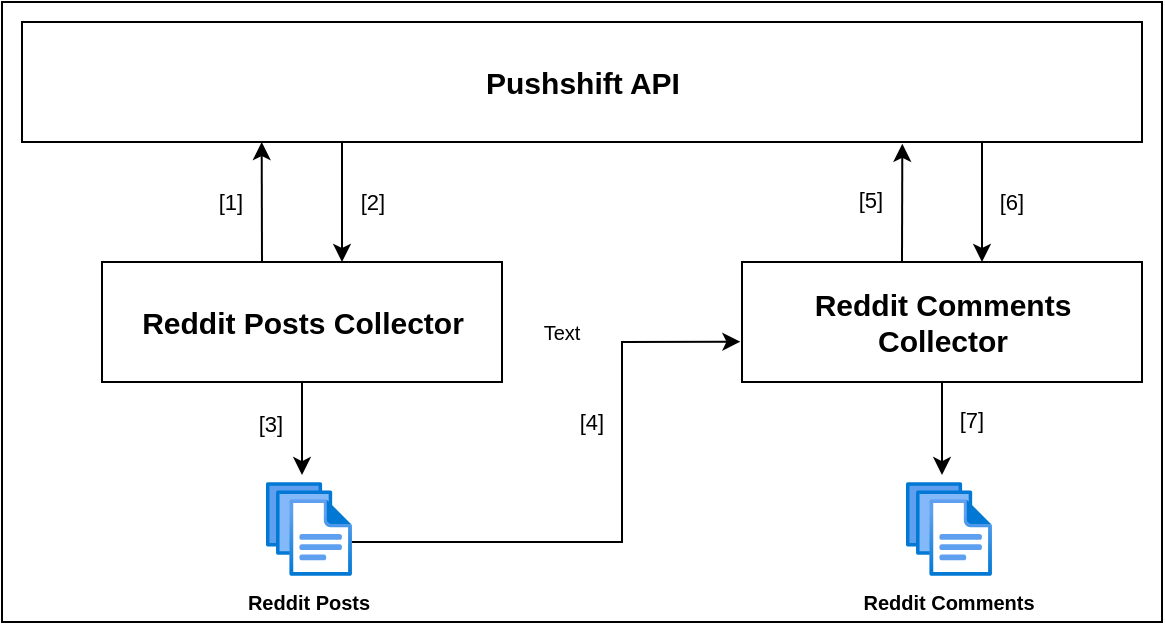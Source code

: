 <mxfile version="18.1.1" type="github">
  <diagram id="g8Mgc51l2yiKj3rpBCFz" name="RedditCommentsCollector">
    <mxGraphModel dx="1123" dy="734" grid="1" gridSize="10" guides="1" tooltips="1" connect="1" arrows="1" fold="1" page="1" pageScale="1" pageWidth="850" pageHeight="1100" math="0" shadow="0">
      <root>
        <mxCell id="0" />
        <mxCell id="1" parent="0" />
        <mxCell id="FITu-vzMBJ0CVhgXV3UP-43" value="" style="rounded=0;whiteSpace=wrap;html=1;fontSize=10;" vertex="1" parent="1">
          <mxGeometry x="150" y="30" width="580" height="310" as="geometry" />
        </mxCell>
        <mxCell id="FITu-vzMBJ0CVhgXV3UP-1" value="" style="rounded=0;whiteSpace=wrap;html=1;" vertex="1" parent="1">
          <mxGeometry x="160" y="40" width="560" height="60" as="geometry" />
        </mxCell>
        <mxCell id="FITu-vzMBJ0CVhgXV3UP-2" value="Pushshift API" style="text;html=1;strokeColor=none;fillColor=none;align=center;verticalAlign=middle;whiteSpace=wrap;rounded=0;fontStyle=1;fontSize=15;" vertex="1" parent="1">
          <mxGeometry x="377.5" y="55" width="125" height="30" as="geometry" />
        </mxCell>
        <mxCell id="FITu-vzMBJ0CVhgXV3UP-5" value="" style="group" vertex="1" connectable="0" parent="1">
          <mxGeometry x="200" y="160" width="200" height="60" as="geometry" />
        </mxCell>
        <mxCell id="FITu-vzMBJ0CVhgXV3UP-3" value="" style="rounded=0;whiteSpace=wrap;html=1;fontSize=15;" vertex="1" parent="FITu-vzMBJ0CVhgXV3UP-5">
          <mxGeometry width="200" height="60" as="geometry" />
        </mxCell>
        <mxCell id="FITu-vzMBJ0CVhgXV3UP-4" value="Reddit Posts Collector" style="text;html=1;strokeColor=none;fillColor=none;align=center;verticalAlign=middle;whiteSpace=wrap;rounded=0;fontSize=15;fontStyle=1" vertex="1" parent="FITu-vzMBJ0CVhgXV3UP-5">
          <mxGeometry x="10.526" y="15" width="178.947" height="30" as="geometry" />
        </mxCell>
        <mxCell id="FITu-vzMBJ0CVhgXV3UP-6" value="" style="group" vertex="1" connectable="0" parent="1">
          <mxGeometry x="520" y="160" width="200" height="60" as="geometry" />
        </mxCell>
        <mxCell id="FITu-vzMBJ0CVhgXV3UP-7" value="" style="rounded=0;whiteSpace=wrap;html=1;fontSize=15;" vertex="1" parent="FITu-vzMBJ0CVhgXV3UP-6">
          <mxGeometry width="200" height="60" as="geometry" />
        </mxCell>
        <mxCell id="FITu-vzMBJ0CVhgXV3UP-8" value="Reddit Comments Collector" style="text;html=1;strokeColor=none;fillColor=none;align=center;verticalAlign=middle;whiteSpace=wrap;rounded=0;fontSize=15;fontStyle=1" vertex="1" parent="FITu-vzMBJ0CVhgXV3UP-6">
          <mxGeometry x="10.526" y="15" width="178.947" height="30" as="geometry" />
        </mxCell>
        <mxCell id="FITu-vzMBJ0CVhgXV3UP-13" value="" style="aspect=fixed;html=1;points=[];align=center;image;fontSize=12;image=img/lib/azure2/general/Files.svg;" vertex="1" parent="1">
          <mxGeometry x="282" y="270" width="42.97" height="47" as="geometry" />
        </mxCell>
        <mxCell id="FITu-vzMBJ0CVhgXV3UP-14" value="" style="endArrow=classic;html=1;rounded=0;fontSize=15;entryX=0.214;entryY=1;entryDx=0;entryDy=0;entryPerimeter=0;exitX=0.4;exitY=-0.008;exitDx=0;exitDy=0;exitPerimeter=0;" edge="1" parent="1" source="FITu-vzMBJ0CVhgXV3UP-3" target="FITu-vzMBJ0CVhgXV3UP-1">
          <mxGeometry width="50" height="50" relative="1" as="geometry">
            <mxPoint x="279" y="160" as="sourcePoint" />
            <mxPoint x="279.08" y="103.5" as="targetPoint" />
          </mxGeometry>
        </mxCell>
        <mxCell id="FITu-vzMBJ0CVhgXV3UP-18" value="" style="endArrow=classic;html=1;rounded=0;fontSize=15;" edge="1" parent="1">
          <mxGeometry width="50" height="50" relative="1" as="geometry">
            <mxPoint x="320" y="100" as="sourcePoint" />
            <mxPoint x="320" y="160" as="targetPoint" />
          </mxGeometry>
        </mxCell>
        <mxCell id="FITu-vzMBJ0CVhgXV3UP-20" value="" style="endArrow=classic;html=1;rounded=0;fontSize=15;entryX=0.419;entryY=-0.074;entryDx=0;entryDy=0;entryPerimeter=0;" edge="1" parent="1" target="FITu-vzMBJ0CVhgXV3UP-13">
          <mxGeometry width="50" height="50" relative="1" as="geometry">
            <mxPoint x="300" y="220" as="sourcePoint" />
            <mxPoint x="300" y="258" as="targetPoint" />
          </mxGeometry>
        </mxCell>
        <mxCell id="FITu-vzMBJ0CVhgXV3UP-21" value="" style="endArrow=classic;html=1;rounded=0;fontSize=15;entryX=-0.004;entryY=0.664;entryDx=0;entryDy=0;entryPerimeter=0;" edge="1" parent="1" target="FITu-vzMBJ0CVhgXV3UP-7">
          <mxGeometry width="50" height="50" relative="1" as="geometry">
            <mxPoint x="324.97" y="300" as="sourcePoint" />
            <mxPoint x="565.97" y="300" as="targetPoint" />
            <Array as="points">
              <mxPoint x="460" y="300" />
              <mxPoint x="460" y="200" />
            </Array>
          </mxGeometry>
        </mxCell>
        <mxCell id="FITu-vzMBJ0CVhgXV3UP-24" value="&lt;b&gt;&lt;font style=&quot;font-size: 10px;&quot;&gt;Reddit Posts&lt;/font&gt;&lt;/b&gt;" style="text;html=1;strokeColor=none;fillColor=none;align=center;verticalAlign=middle;whiteSpace=wrap;rounded=0;fontSize=15;" vertex="1" parent="1">
          <mxGeometry x="250.98" y="313" width="105" height="30" as="geometry" />
        </mxCell>
        <mxCell id="FITu-vzMBJ0CVhgXV3UP-27" value="&lt;span style=&quot;font-size: 11px;&quot;&gt;[1]&lt;/span&gt;" style="text;html=1;strokeColor=none;fillColor=none;align=center;verticalAlign=middle;whiteSpace=wrap;rounded=0;fontSize=15;rotation=0;" vertex="1" parent="1">
          <mxGeometry x="251.98" y="123" width="25" height="10" as="geometry" />
        </mxCell>
        <mxCell id="FITu-vzMBJ0CVhgXV3UP-29" value="&lt;font style=&quot;font-size: 11px;&quot;&gt;[2]&amp;nbsp;&lt;/font&gt;" style="text;html=1;strokeColor=none;fillColor=none;align=center;verticalAlign=middle;whiteSpace=wrap;rounded=0;fontSize=15;rotation=0;" vertex="1" parent="1">
          <mxGeometry x="323" y="123" width="28" height="10" as="geometry" />
        </mxCell>
        <mxCell id="FITu-vzMBJ0CVhgXV3UP-30" value="&lt;span style=&quot;font-size: 11px;&quot;&gt;[3]&lt;/span&gt;" style="text;html=1;strokeColor=none;fillColor=none;align=center;verticalAlign=middle;whiteSpace=wrap;rounded=0;fontSize=15;rotation=0;" vertex="1" parent="1">
          <mxGeometry x="267" y="234" width="35" height="10" as="geometry" />
        </mxCell>
        <mxCell id="FITu-vzMBJ0CVhgXV3UP-31" value="&lt;span style=&quot;font-size: 11px;&quot;&gt;[4]&lt;/span&gt;" style="text;html=1;strokeColor=none;fillColor=none;align=center;verticalAlign=middle;whiteSpace=wrap;rounded=0;fontSize=15;rotation=0;" vertex="1" parent="1">
          <mxGeometry x="434" y="233" width="22" height="10" as="geometry" />
        </mxCell>
        <mxCell id="FITu-vzMBJ0CVhgXV3UP-32" value="&lt;span style=&quot;font-size: 11px;&quot;&gt;[5]&lt;/span&gt;" style="text;html=1;strokeColor=none;fillColor=none;align=center;verticalAlign=middle;whiteSpace=wrap;rounded=0;fontSize=15;rotation=0;" vertex="1" parent="1">
          <mxGeometry x="567" y="122" width="35" height="10" as="geometry" />
        </mxCell>
        <mxCell id="FITu-vzMBJ0CVhgXV3UP-33" value="&lt;span style=&quot;font-size: 11px;&quot;&gt;[6]&lt;/span&gt;" style="text;html=1;strokeColor=none;fillColor=none;align=center;verticalAlign=middle;whiteSpace=wrap;rounded=0;fontSize=15;rotation=0;" vertex="1" parent="1">
          <mxGeometry x="638" y="123" width="34" height="10" as="geometry" />
        </mxCell>
        <mxCell id="FITu-vzMBJ0CVhgXV3UP-34" value="&lt;span style=&quot;font-size: 11px;&quot;&gt;[7]&lt;/span&gt;" style="text;html=1;strokeColor=none;fillColor=none;align=center;verticalAlign=middle;whiteSpace=wrap;rounded=0;fontSize=15;rotation=0;" vertex="1" parent="1">
          <mxGeometry x="625" y="232" width="20" height="10" as="geometry" />
        </mxCell>
        <mxCell id="FITu-vzMBJ0CVhgXV3UP-35" value="" style="endArrow=classic;html=1;rounded=0;fontSize=15;entryX=0.786;entryY=1.015;entryDx=0;entryDy=0;entryPerimeter=0;exitX=0.4;exitY=-0.001;exitDx=0;exitDy=0;exitPerimeter=0;" edge="1" parent="1" source="FITu-vzMBJ0CVhgXV3UP-7" target="FITu-vzMBJ0CVhgXV3UP-1">
          <mxGeometry width="50" height="50" relative="1" as="geometry">
            <mxPoint x="599" y="160" as="sourcePoint" />
            <mxPoint x="599.08" y="101.5" as="targetPoint" />
          </mxGeometry>
        </mxCell>
        <mxCell id="FITu-vzMBJ0CVhgXV3UP-36" value="" style="endArrow=classic;html=1;rounded=0;fontSize=15;" edge="1" parent="1">
          <mxGeometry width="50" height="50" relative="1" as="geometry">
            <mxPoint x="640" y="100" as="sourcePoint" />
            <mxPoint x="640" y="160" as="targetPoint" />
          </mxGeometry>
        </mxCell>
        <mxCell id="FITu-vzMBJ0CVhgXV3UP-37" value="" style="aspect=fixed;html=1;points=[];align=center;image;fontSize=12;image=img/lib/azure2/general/Files.svg;" vertex="1" parent="1">
          <mxGeometry x="602" y="270" width="42.97" height="47" as="geometry" />
        </mxCell>
        <mxCell id="FITu-vzMBJ0CVhgXV3UP-39" value="&lt;b&gt;&lt;font style=&quot;font-size: 10px;&quot;&gt;Reddit Comments&lt;/font&gt;&lt;/b&gt;" style="text;html=1;strokeColor=none;fillColor=none;align=center;verticalAlign=middle;whiteSpace=wrap;rounded=0;fontSize=15;" vertex="1" parent="1">
          <mxGeometry x="570.98" y="313" width="105" height="30" as="geometry" />
        </mxCell>
        <mxCell id="FITu-vzMBJ0CVhgXV3UP-41" value="" style="endArrow=classic;html=1;rounded=0;fontSize=15;entryX=0.419;entryY=-0.074;entryDx=0;entryDy=0;entryPerimeter=0;" edge="1" parent="1">
          <mxGeometry width="50" height="50" relative="1" as="geometry">
            <mxPoint x="620" y="220" as="sourcePoint" />
            <mxPoint x="620.004" y="266.522" as="targetPoint" />
          </mxGeometry>
        </mxCell>
        <mxCell id="FITu-vzMBJ0CVhgXV3UP-44" value="Text" style="text;html=1;strokeColor=none;fillColor=none;align=center;verticalAlign=middle;whiteSpace=wrap;rounded=0;fontSize=10;" vertex="1" parent="1">
          <mxGeometry x="400" y="180" width="60" height="30" as="geometry" />
        </mxCell>
      </root>
    </mxGraphModel>
  </diagram>
</mxfile>
